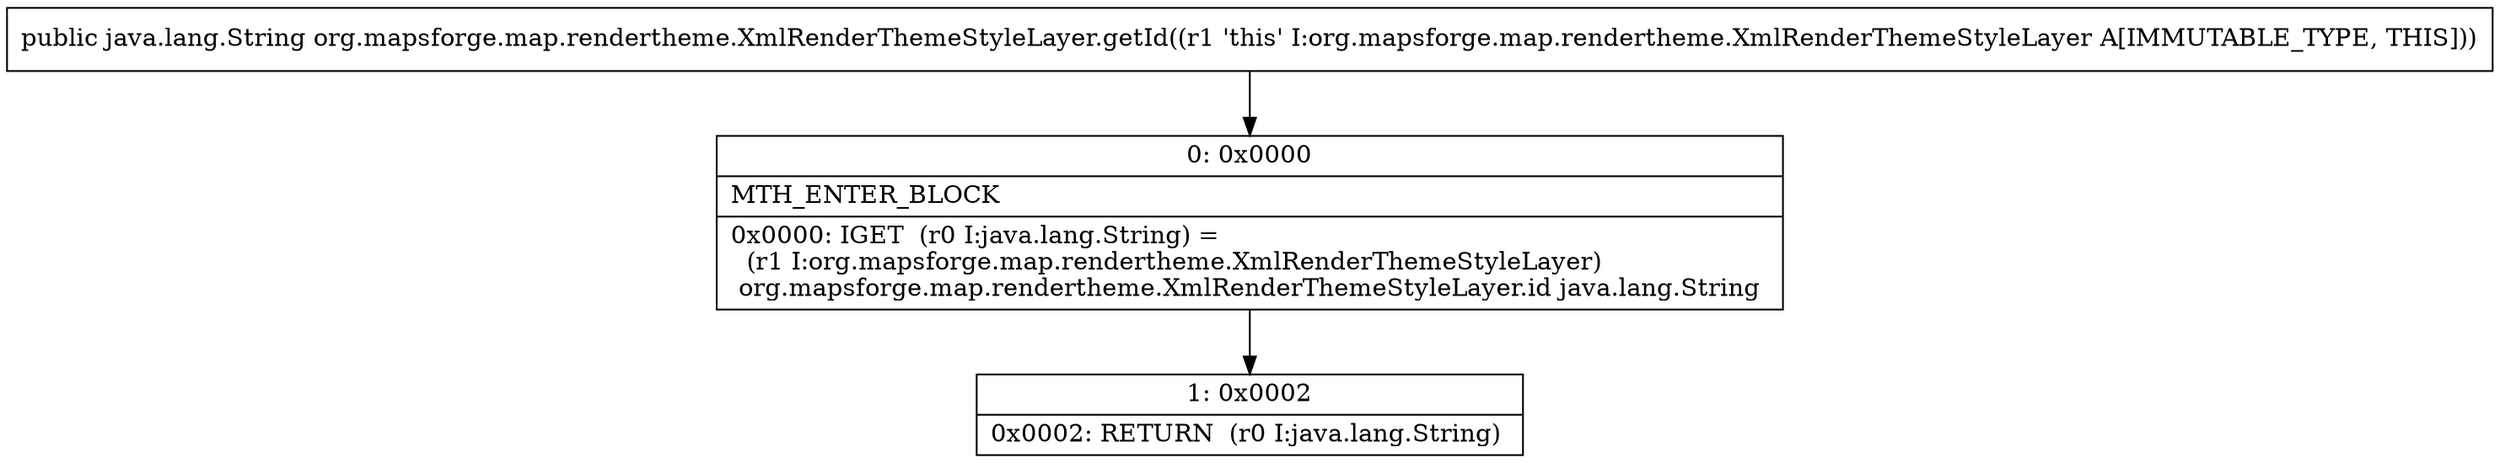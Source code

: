 digraph "CFG fororg.mapsforge.map.rendertheme.XmlRenderThemeStyleLayer.getId()Ljava\/lang\/String;" {
Node_0 [shape=record,label="{0\:\ 0x0000|MTH_ENTER_BLOCK\l|0x0000: IGET  (r0 I:java.lang.String) = \l  (r1 I:org.mapsforge.map.rendertheme.XmlRenderThemeStyleLayer)\l org.mapsforge.map.rendertheme.XmlRenderThemeStyleLayer.id java.lang.String \l}"];
Node_1 [shape=record,label="{1\:\ 0x0002|0x0002: RETURN  (r0 I:java.lang.String) \l}"];
MethodNode[shape=record,label="{public java.lang.String org.mapsforge.map.rendertheme.XmlRenderThemeStyleLayer.getId((r1 'this' I:org.mapsforge.map.rendertheme.XmlRenderThemeStyleLayer A[IMMUTABLE_TYPE, THIS])) }"];
MethodNode -> Node_0;
Node_0 -> Node_1;
}

